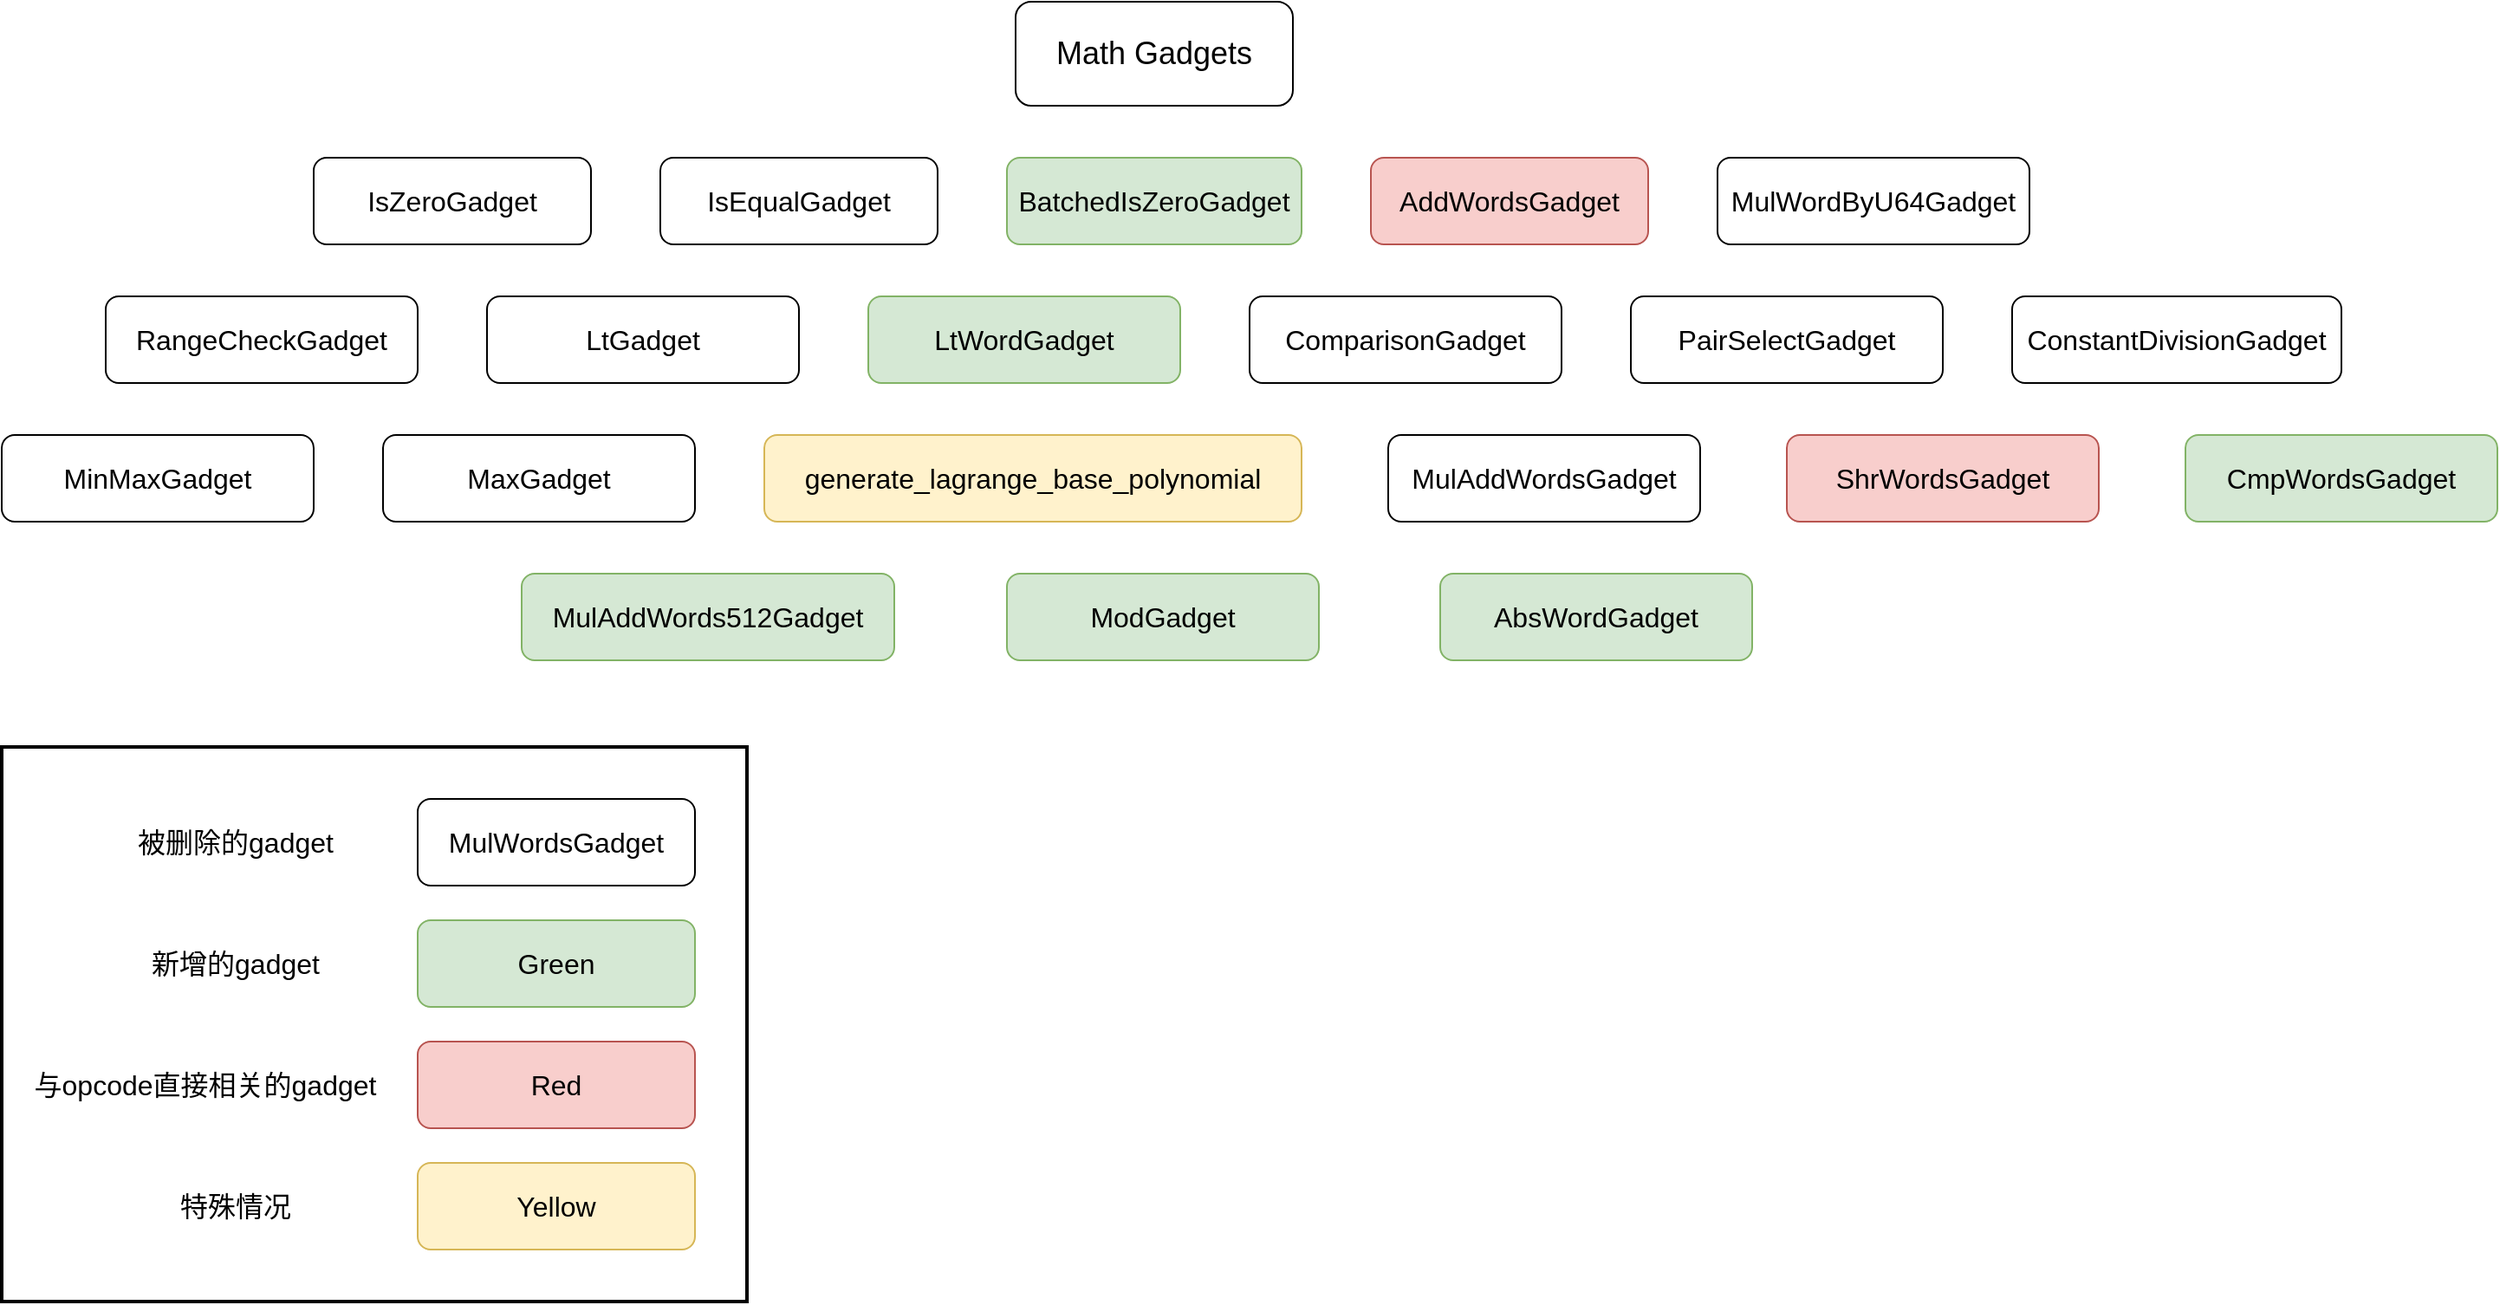 <mxfile version="20.2.3" type="github">
  <diagram id="MTLWz2QW7HhjC09J-EE5" name="Page-1">
    <mxGraphModel dx="2276" dy="794" grid="1" gridSize="10" guides="1" tooltips="1" connect="1" arrows="1" fold="1" page="1" pageScale="1" pageWidth="850" pageHeight="1100" math="0" shadow="0">
      <root>
        <mxCell id="0" />
        <mxCell id="1" parent="0" />
        <mxCell id="uA1ZXE6MQUs3GglVjSrY-1" value="&lt;font style=&quot;font-size: 18px;&quot;&gt;Math Gadgets&lt;/font&gt;" style="rounded=1;whiteSpace=wrap;html=1;" vertex="1" parent="1">
          <mxGeometry x="445" y="100" width="160" height="60" as="geometry" />
        </mxCell>
        <mxCell id="uA1ZXE6MQUs3GglVjSrY-2" value="&lt;font style=&quot;font-size: 16px;&quot;&gt;IsZeroGadget&lt;/font&gt;" style="rounded=1;whiteSpace=wrap;html=1;" vertex="1" parent="1">
          <mxGeometry x="40" y="190" width="160" height="50" as="geometry" />
        </mxCell>
        <mxCell id="uA1ZXE6MQUs3GglVjSrY-3" value="&lt;font style=&quot;font-size: 16px;&quot;&gt;IsEqualGadget&lt;/font&gt;" style="rounded=1;whiteSpace=wrap;html=1;" vertex="1" parent="1">
          <mxGeometry x="240" y="190" width="160" height="50" as="geometry" />
        </mxCell>
        <mxCell id="uA1ZXE6MQUs3GglVjSrY-4" value="&lt;span style=&quot;font-size: 16px;&quot;&gt;BatchedIsZeroGadget&lt;/span&gt;" style="rounded=1;whiteSpace=wrap;html=1;fillColor=#d5e8d4;strokeColor=#82b366;" vertex="1" parent="1">
          <mxGeometry x="440" y="190" width="170" height="50" as="geometry" />
        </mxCell>
        <mxCell id="uA1ZXE6MQUs3GglVjSrY-5" value="&lt;font style=&quot;font-size: 16px;&quot;&gt;MulWordsGadget&lt;/font&gt;" style="rounded=1;whiteSpace=wrap;html=1;" vertex="1" parent="1">
          <mxGeometry x="100" y="560" width="160" height="50" as="geometry" />
        </mxCell>
        <mxCell id="uA1ZXE6MQUs3GglVjSrY-6" value="&lt;font style=&quot;font-size: 16px;&quot;&gt;MulWordByU64Gadget&lt;/font&gt;" style="rounded=1;whiteSpace=wrap;html=1;" vertex="1" parent="1">
          <mxGeometry x="850" y="190" width="180" height="50" as="geometry" />
        </mxCell>
        <mxCell id="uA1ZXE6MQUs3GglVjSrY-7" value="&lt;font style=&quot;font-size: 16px;&quot;&gt;RangeCheckGadget&lt;/font&gt;" style="rounded=1;whiteSpace=wrap;html=1;" vertex="1" parent="1">
          <mxGeometry x="-80" y="270" width="180" height="50" as="geometry" />
        </mxCell>
        <mxCell id="uA1ZXE6MQUs3GglVjSrY-8" value="&lt;font style=&quot;font-size: 16px;&quot;&gt;LtGadget&lt;/font&gt;" style="rounded=1;whiteSpace=wrap;html=1;" vertex="1" parent="1">
          <mxGeometry x="140" y="270" width="180" height="50" as="geometry" />
        </mxCell>
        <mxCell id="uA1ZXE6MQUs3GglVjSrY-9" value="&lt;font style=&quot;font-size: 16px;&quot;&gt;LtWordGadget&lt;/font&gt;" style="rounded=1;whiteSpace=wrap;html=1;fillColor=#d5e8d4;strokeColor=#82b366;" vertex="1" parent="1">
          <mxGeometry x="360" y="270" width="180" height="50" as="geometry" />
        </mxCell>
        <mxCell id="uA1ZXE6MQUs3GglVjSrY-10" value="&lt;font style=&quot;font-size: 16px;&quot;&gt;PairSelectGadget&lt;/font&gt;" style="rounded=1;whiteSpace=wrap;html=1;" vertex="1" parent="1">
          <mxGeometry x="800" y="270" width="180" height="50" as="geometry" />
        </mxCell>
        <mxCell id="uA1ZXE6MQUs3GglVjSrY-11" value="&lt;font style=&quot;font-size: 16px;&quot;&gt;ConstantDivisionGadget&lt;/font&gt;" style="rounded=1;whiteSpace=wrap;html=1;" vertex="1" parent="1">
          <mxGeometry x="1020" y="270" width="190" height="50" as="geometry" />
        </mxCell>
        <mxCell id="uA1ZXE6MQUs3GglVjSrY-12" value="&lt;font style=&quot;font-size: 16px;&quot;&gt;MaxGadget&lt;/font&gt;" style="rounded=1;whiteSpace=wrap;html=1;" vertex="1" parent="1">
          <mxGeometry x="80" y="350" width="180" height="50" as="geometry" />
        </mxCell>
        <mxCell id="uA1ZXE6MQUs3GglVjSrY-13" value="&lt;font style=&quot;font-size: 16px;&quot;&gt;ShrWordsGadget&lt;/font&gt;" style="rounded=1;whiteSpace=wrap;html=1;fillColor=#f8cecc;strokeColor=#b85450;" vertex="1" parent="1">
          <mxGeometry x="890" y="350" width="180" height="50" as="geometry" />
        </mxCell>
        <mxCell id="uA1ZXE6MQUs3GglVjSrY-14" value="&lt;font style=&quot;font-size: 16px;&quot;&gt;generate_lagrange_base_polynomial&lt;/font&gt;" style="rounded=1;whiteSpace=wrap;html=1;fillColor=#fff2cc;strokeColor=#d6b656;" vertex="1" parent="1">
          <mxGeometry x="300" y="350" width="310" height="50" as="geometry" />
        </mxCell>
        <mxCell id="uA1ZXE6MQUs3GglVjSrY-16" value="&lt;font style=&quot;font-size: 16px;&quot;&gt;AddWordsGadget&lt;/font&gt;" style="rounded=1;whiteSpace=wrap;html=1;fillColor=#f8cecc;strokeColor=#b85450;" vertex="1" parent="1">
          <mxGeometry x="650" y="190" width="160" height="50" as="geometry" />
        </mxCell>
        <mxCell id="uA1ZXE6MQUs3GglVjSrY-17" value="&lt;font style=&quot;font-size: 16px;&quot;&gt;被删除的gadget&lt;/font&gt;" style="text;html=1;strokeColor=none;fillColor=none;align=center;verticalAlign=middle;whiteSpace=wrap;rounded=0;" vertex="1" parent="1">
          <mxGeometry x="-90" y="570" width="170" height="30" as="geometry" />
        </mxCell>
        <mxCell id="uA1ZXE6MQUs3GglVjSrY-19" value="&lt;font style=&quot;font-size: 16px;&quot;&gt;ComparisonGadget&lt;/font&gt;" style="rounded=1;whiteSpace=wrap;html=1;" vertex="1" parent="1">
          <mxGeometry x="580" y="270" width="180" height="50" as="geometry" />
        </mxCell>
        <mxCell id="uA1ZXE6MQUs3GglVjSrY-20" value="&lt;font style=&quot;font-size: 16px;&quot;&gt;MinMaxGadget&lt;/font&gt;" style="rounded=1;whiteSpace=wrap;html=1;" vertex="1" parent="1">
          <mxGeometry x="-140" y="350" width="180" height="50" as="geometry" />
        </mxCell>
        <mxCell id="uA1ZXE6MQUs3GglVjSrY-21" value="&lt;span style=&quot;font-size: 16px;&quot;&gt;MulAddWordsGadget&lt;/span&gt;" style="rounded=1;whiteSpace=wrap;html=1;" vertex="1" parent="1">
          <mxGeometry x="660" y="350" width="180" height="50" as="geometry" />
        </mxCell>
        <mxCell id="uA1ZXE6MQUs3GglVjSrY-22" value="&lt;span style=&quot;font-size: 16px;&quot;&gt;CmpWordsGadget&lt;/span&gt;" style="rounded=1;whiteSpace=wrap;html=1;fillColor=#d5e8d4;strokeColor=#82b366;" vertex="1" parent="1">
          <mxGeometry x="1120" y="350" width="180" height="50" as="geometry" />
        </mxCell>
        <mxCell id="uA1ZXE6MQUs3GglVjSrY-23" value="&lt;span style=&quot;font-size: 16px;&quot;&gt;MulAddWords512Gadget&lt;/span&gt;" style="rounded=1;whiteSpace=wrap;html=1;fillColor=#d5e8d4;strokeColor=#82b366;" vertex="1" parent="1">
          <mxGeometry x="160" y="430" width="215" height="50" as="geometry" />
        </mxCell>
        <mxCell id="uA1ZXE6MQUs3GglVjSrY-25" value="&lt;font style=&quot;font-size: 16px;&quot;&gt;ModGadget&lt;/font&gt;" style="rounded=1;whiteSpace=wrap;html=1;fillColor=#d5e8d4;strokeColor=#82b366;" vertex="1" parent="1">
          <mxGeometry x="440" y="430" width="180" height="50" as="geometry" />
        </mxCell>
        <mxCell id="uA1ZXE6MQUs3GglVjSrY-26" value="&lt;font style=&quot;font-size: 16px;&quot;&gt;AbsWordGadget&lt;/font&gt;" style="rounded=1;whiteSpace=wrap;html=1;fillColor=#d5e8d4;strokeColor=#82b366;" vertex="1" parent="1">
          <mxGeometry x="690" y="430" width="180" height="50" as="geometry" />
        </mxCell>
        <mxCell id="uA1ZXE6MQUs3GglVjSrY-30" value="" style="rounded=0;whiteSpace=wrap;html=1;fontSize=20;strokeWidth=2;fillColor=none;strokeColor=default;" vertex="1" parent="1">
          <mxGeometry x="-140" y="530" width="430" height="320" as="geometry" />
        </mxCell>
        <mxCell id="uA1ZXE6MQUs3GglVjSrY-31" value="&lt;span style=&quot;font-size: 16px;&quot;&gt;新增的gadget&lt;/span&gt;" style="text;html=1;strokeColor=none;fillColor=none;align=center;verticalAlign=middle;whiteSpace=wrap;rounded=0;" vertex="1" parent="1">
          <mxGeometry x="-90" y="640" width="170" height="30" as="geometry" />
        </mxCell>
        <mxCell id="uA1ZXE6MQUs3GglVjSrY-32" value="&lt;span style=&quot;font-size: 16px;&quot;&gt;与opcode直接相关的gadget&lt;/span&gt;" style="text;html=1;strokeColor=none;fillColor=none;align=center;verticalAlign=middle;whiteSpace=wrap;rounded=0;" vertex="1" parent="1">
          <mxGeometry x="-125" y="710" width="205" height="30" as="geometry" />
        </mxCell>
        <mxCell id="uA1ZXE6MQUs3GglVjSrY-33" value="&lt;span style=&quot;font-size: 16px;&quot;&gt;特殊情况&lt;/span&gt;" style="text;html=1;strokeColor=none;fillColor=none;align=center;verticalAlign=middle;whiteSpace=wrap;rounded=0;" vertex="1" parent="1">
          <mxGeometry x="-90" y="780" width="170" height="30" as="geometry" />
        </mxCell>
        <mxCell id="uA1ZXE6MQUs3GglVjSrY-34" value="&lt;font style=&quot;font-size: 16px;&quot;&gt;Green&lt;/font&gt;" style="rounded=1;whiteSpace=wrap;html=1;fillColor=#d5e8d4;strokeColor=#82b366;" vertex="1" parent="1">
          <mxGeometry x="100" y="630" width="160" height="50" as="geometry" />
        </mxCell>
        <mxCell id="uA1ZXE6MQUs3GglVjSrY-36" value="&lt;span style=&quot;font-size: 16px;&quot;&gt;Red&lt;/span&gt;" style="rounded=1;whiteSpace=wrap;html=1;fillColor=#f8cecc;strokeColor=#b85450;" vertex="1" parent="1">
          <mxGeometry x="100" y="700" width="160" height="50" as="geometry" />
        </mxCell>
        <mxCell id="uA1ZXE6MQUs3GglVjSrY-37" value="&lt;span style=&quot;font-size: 16px;&quot;&gt;Yellow&lt;/span&gt;" style="rounded=1;whiteSpace=wrap;html=1;fillColor=#fff2cc;strokeColor=#d6b656;" vertex="1" parent="1">
          <mxGeometry x="100" y="770" width="160" height="50" as="geometry" />
        </mxCell>
      </root>
    </mxGraphModel>
  </diagram>
</mxfile>
